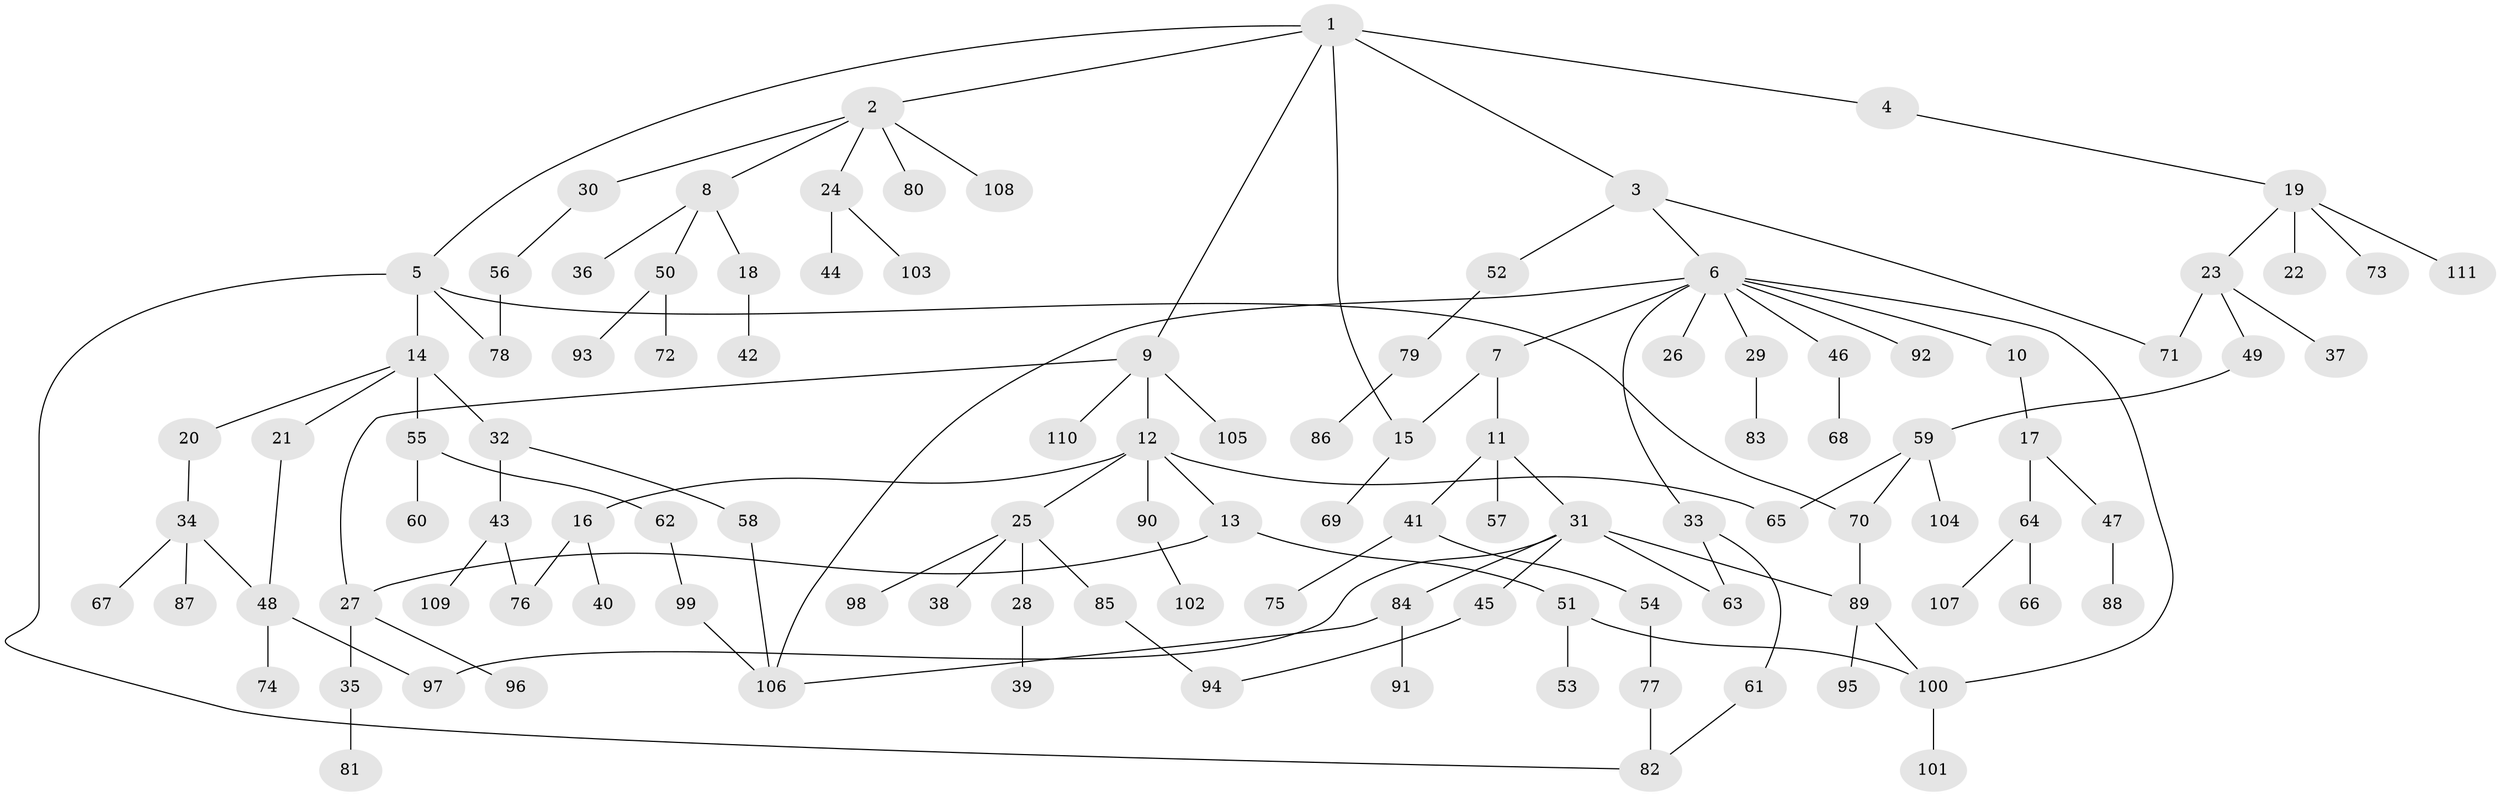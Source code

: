 // coarse degree distribution, {12: 0.022727272727272728, 4: 0.09090909090909091, 2: 0.2727272727272727, 6: 0.045454545454545456, 9: 0.022727272727272728, 7: 0.022727272727272728, 1: 0.38636363636363635, 8: 0.022727272727272728, 3: 0.11363636363636363}
// Generated by graph-tools (version 1.1) at 2025/17/03/04/25 18:17:09]
// undirected, 111 vertices, 129 edges
graph export_dot {
graph [start="1"]
  node [color=gray90,style=filled];
  1;
  2;
  3;
  4;
  5;
  6;
  7;
  8;
  9;
  10;
  11;
  12;
  13;
  14;
  15;
  16;
  17;
  18;
  19;
  20;
  21;
  22;
  23;
  24;
  25;
  26;
  27;
  28;
  29;
  30;
  31;
  32;
  33;
  34;
  35;
  36;
  37;
  38;
  39;
  40;
  41;
  42;
  43;
  44;
  45;
  46;
  47;
  48;
  49;
  50;
  51;
  52;
  53;
  54;
  55;
  56;
  57;
  58;
  59;
  60;
  61;
  62;
  63;
  64;
  65;
  66;
  67;
  68;
  69;
  70;
  71;
  72;
  73;
  74;
  75;
  76;
  77;
  78;
  79;
  80;
  81;
  82;
  83;
  84;
  85;
  86;
  87;
  88;
  89;
  90;
  91;
  92;
  93;
  94;
  95;
  96;
  97;
  98;
  99;
  100;
  101;
  102;
  103;
  104;
  105;
  106;
  107;
  108;
  109;
  110;
  111;
  1 -- 2;
  1 -- 3;
  1 -- 4;
  1 -- 5;
  1 -- 9;
  1 -- 15;
  2 -- 8;
  2 -- 24;
  2 -- 30;
  2 -- 80;
  2 -- 108;
  3 -- 6;
  3 -- 52;
  3 -- 71;
  4 -- 19;
  5 -- 14;
  5 -- 70;
  5 -- 78;
  5 -- 82;
  6 -- 7;
  6 -- 10;
  6 -- 26;
  6 -- 29;
  6 -- 33;
  6 -- 46;
  6 -- 92;
  6 -- 100;
  6 -- 106;
  7 -- 11;
  7 -- 15;
  8 -- 18;
  8 -- 36;
  8 -- 50;
  9 -- 12;
  9 -- 27;
  9 -- 105;
  9 -- 110;
  10 -- 17;
  11 -- 31;
  11 -- 41;
  11 -- 57;
  12 -- 13;
  12 -- 16;
  12 -- 25;
  12 -- 65;
  12 -- 90;
  13 -- 51;
  13 -- 27;
  14 -- 20;
  14 -- 21;
  14 -- 32;
  14 -- 55;
  15 -- 69;
  16 -- 40;
  16 -- 76;
  17 -- 47;
  17 -- 64;
  18 -- 42;
  19 -- 22;
  19 -- 23;
  19 -- 73;
  19 -- 111;
  20 -- 34;
  21 -- 48;
  23 -- 37;
  23 -- 49;
  23 -- 71;
  24 -- 44;
  24 -- 103;
  25 -- 28;
  25 -- 38;
  25 -- 85;
  25 -- 98;
  27 -- 35;
  27 -- 96;
  28 -- 39;
  29 -- 83;
  30 -- 56;
  31 -- 45;
  31 -- 84;
  31 -- 97;
  31 -- 89;
  31 -- 63;
  32 -- 43;
  32 -- 58;
  33 -- 61;
  33 -- 63;
  34 -- 67;
  34 -- 87;
  34 -- 48;
  35 -- 81;
  41 -- 54;
  41 -- 75;
  43 -- 76;
  43 -- 109;
  45 -- 94;
  46 -- 68;
  47 -- 88;
  48 -- 74;
  48 -- 97;
  49 -- 59;
  50 -- 72;
  50 -- 93;
  51 -- 53;
  51 -- 100;
  52 -- 79;
  54 -- 77;
  55 -- 60;
  55 -- 62;
  56 -- 78;
  58 -- 106;
  59 -- 104;
  59 -- 65;
  59 -- 70;
  61 -- 82;
  62 -- 99;
  64 -- 66;
  64 -- 107;
  70 -- 89;
  77 -- 82;
  79 -- 86;
  84 -- 91;
  84 -- 106;
  85 -- 94;
  89 -- 95;
  89 -- 100;
  90 -- 102;
  99 -- 106;
  100 -- 101;
}

